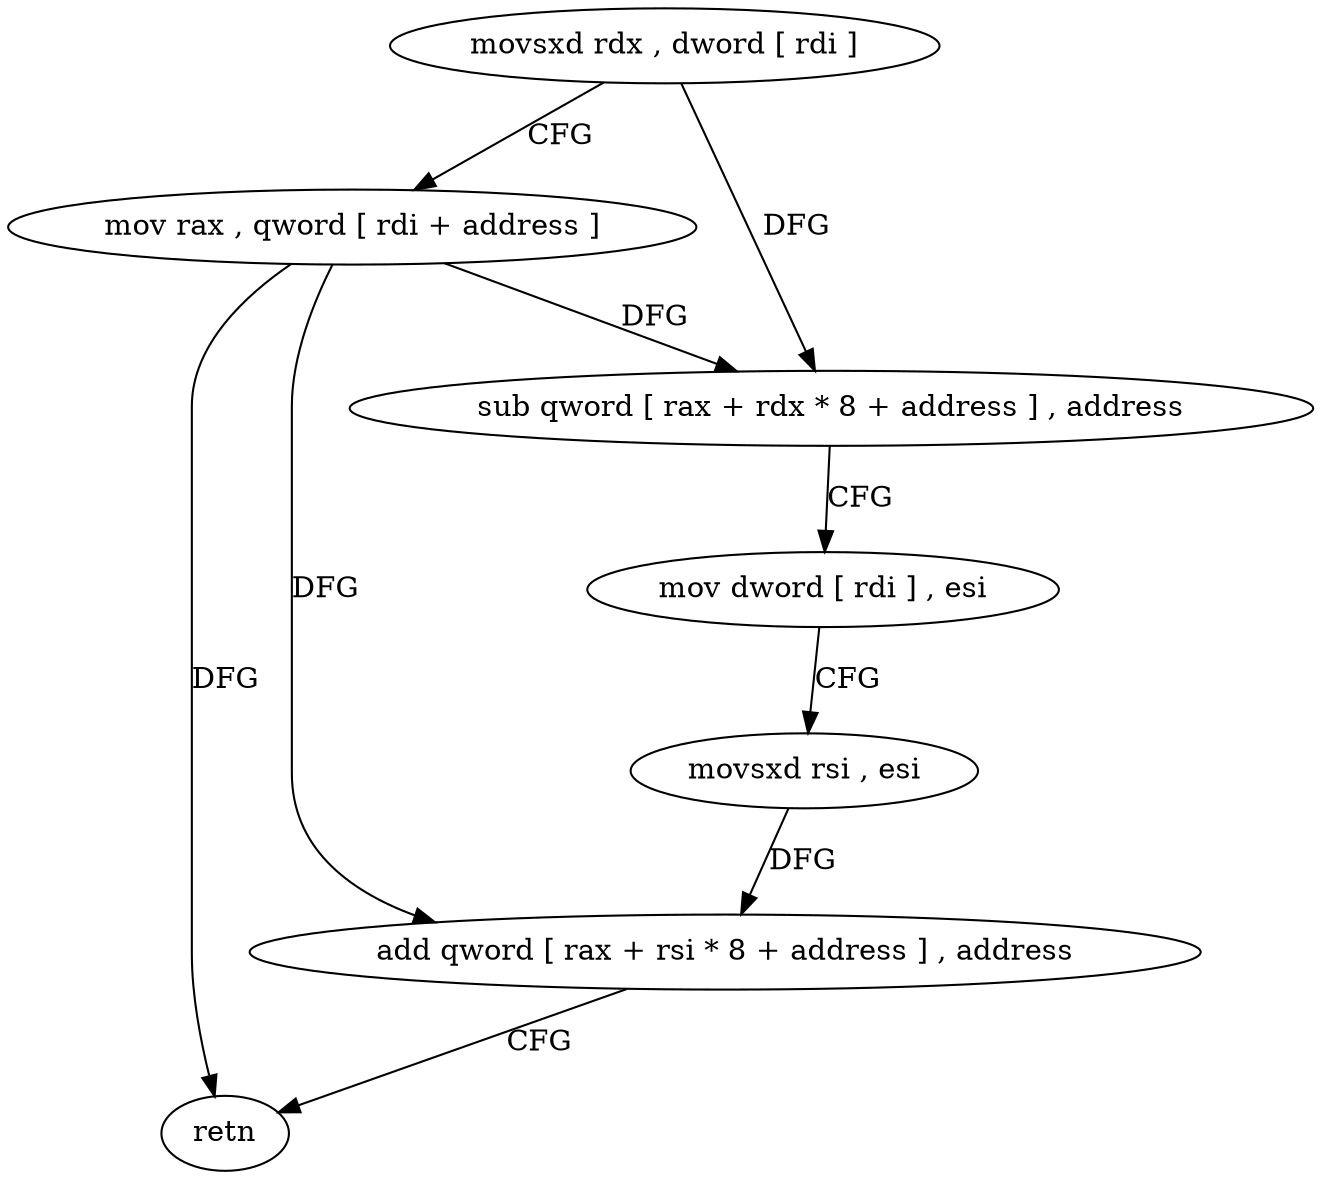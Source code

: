 digraph "func" {
"79664" [label = "movsxd rdx , dword [ rdi ]" ]
"79667" [label = "mov rax , qword [ rdi + address ]" ]
"79671" [label = "sub qword [ rax + rdx * 8 + address ] , address" ]
"79680" [label = "mov dword [ rdi ] , esi" ]
"79682" [label = "movsxd rsi , esi" ]
"79685" [label = "add qword [ rax + rsi * 8 + address ] , address" ]
"79694" [label = "retn" ]
"79664" -> "79667" [ label = "CFG" ]
"79664" -> "79671" [ label = "DFG" ]
"79667" -> "79671" [ label = "DFG" ]
"79667" -> "79685" [ label = "DFG" ]
"79667" -> "79694" [ label = "DFG" ]
"79671" -> "79680" [ label = "CFG" ]
"79680" -> "79682" [ label = "CFG" ]
"79682" -> "79685" [ label = "DFG" ]
"79685" -> "79694" [ label = "CFG" ]
}
